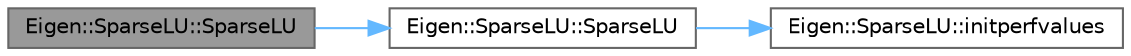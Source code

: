digraph "Eigen::SparseLU::SparseLU"
{
 // LATEX_PDF_SIZE
  bgcolor="transparent";
  edge [fontname=Helvetica,fontsize=10,labelfontname=Helvetica,labelfontsize=10];
  node [fontname=Helvetica,fontsize=10,shape=box,height=0.2,width=0.4];
  rankdir="LR";
  Node1 [id="Node000001",label="Eigen::SparseLU::SparseLU",height=0.2,width=0.4,color="gray40", fillcolor="grey60", style="filled", fontcolor="black",tooltip=" "];
  Node1 -> Node2 [id="edge1_Node000001_Node000002",color="steelblue1",style="solid",tooltip=" "];
  Node2 [id="Node000002",label="Eigen::SparseLU::SparseLU",height=0.2,width=0.4,color="grey40", fillcolor="white", style="filled",URL="$class_eigen_1_1_sparse_l_u.html#a8b0d920c20f5b097ef32c918650f903e",tooltip=" "];
  Node2 -> Node3 [id="edge2_Node000002_Node000003",color="steelblue1",style="solid",tooltip=" "];
  Node3 [id="Node000003",label="Eigen::SparseLU::initperfvalues",height=0.2,width=0.4,color="grey40", fillcolor="white", style="filled",URL="$class_eigen_1_1_sparse_l_u.html#a38372b5d6f461e3a92fc7c8fb621b730",tooltip=" "];
}

